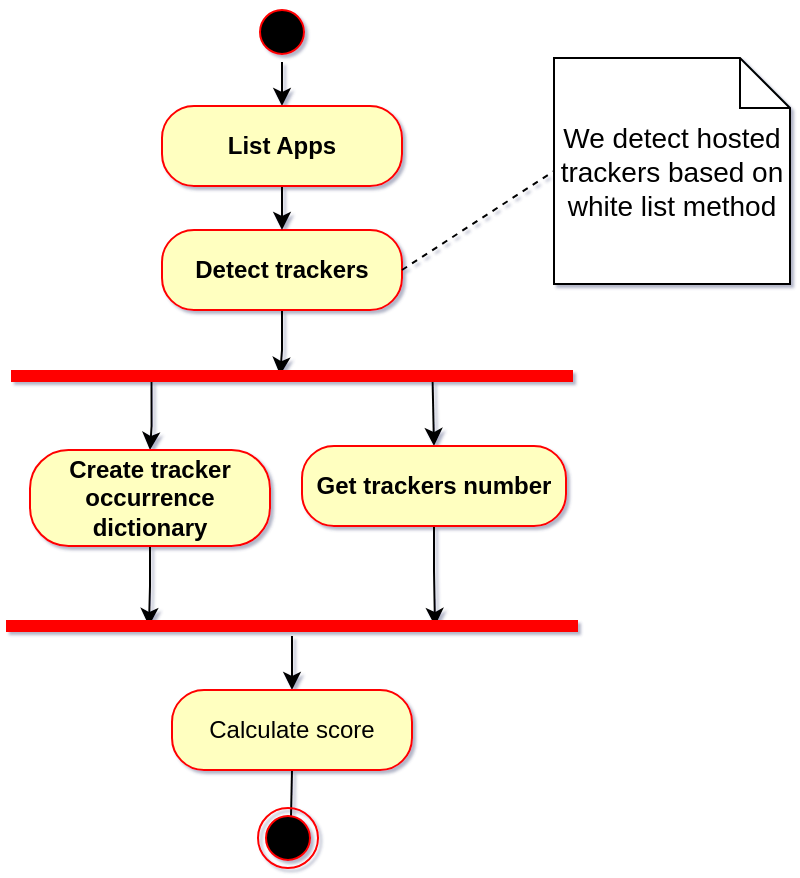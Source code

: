<mxfile version="16.5.6" type="github" pages="2">
  <diagram name="ActivityDiagram" id="e7e014a7-5840-1c2e-5031-d8a46d1fe8dd">
    <mxGraphModel dx="1033" dy="589" grid="0" gridSize="10" guides="1" tooltips="1" connect="1" arrows="1" fold="1" page="1" pageScale="1" pageWidth="1169" pageHeight="827" background="none" math="0" shadow="1">
      <root>
        <mxCell id="0" />
        <mxCell id="1" parent="0" />
        <mxCell id="20" value="" style="endArrow=open;strokeColor=#FF0000;endFill=1;rounded=0" parent="1" target="18" edge="1">
          <mxGeometry relative="1" as="geometry">
            <mxPoint x="334.5" y="478" as="sourcePoint" />
          </mxGeometry>
        </mxCell>
        <mxCell id="eUxNEI42pMunA3Mqbt3s-174" style="edgeStyle=orthogonalEdgeStyle;rounded=0;orthogonalLoop=1;jettySize=auto;html=1;entryX=0.5;entryY=0;entryDx=0;entryDy=0;" edge="1" parent="1" source="eUxNEI42pMunA3Mqbt3s-53" target="eUxNEI42pMunA3Mqbt3s-75">
          <mxGeometry relative="1" as="geometry" />
        </mxCell>
        <mxCell id="eUxNEI42pMunA3Mqbt3s-53" value="" style="ellipse;html=1;shape=startState;fillColor=#000000;strokeColor=#ff0000;" vertex="1" parent="1">
          <mxGeometry x="532" y="93" width="30" height="30" as="geometry" />
        </mxCell>
        <mxCell id="eUxNEI42pMunA3Mqbt3s-197" style="edgeStyle=orthogonalEdgeStyle;rounded=0;orthogonalLoop=1;jettySize=auto;html=1;entryX=0.479;entryY=0.453;entryDx=0;entryDy=0;entryPerimeter=0;" edge="1" parent="1" source="eUxNEI42pMunA3Mqbt3s-55" target="eUxNEI42pMunA3Mqbt3s-58">
          <mxGeometry relative="1" as="geometry" />
        </mxCell>
        <mxCell id="eUxNEI42pMunA3Mqbt3s-55" value="&lt;b&gt;Detect trackers&lt;/b&gt;" style="rounded=1;whiteSpace=wrap;html=1;arcSize=40;fontColor=#000000;fillColor=#ffffc0;strokeColor=#ff0000;shadow=0;" vertex="1" parent="1">
          <mxGeometry x="487" y="207" width="120" height="40" as="geometry" />
        </mxCell>
        <mxCell id="eUxNEI42pMunA3Mqbt3s-195" style="edgeStyle=orthogonalEdgeStyle;rounded=0;orthogonalLoop=1;jettySize=auto;html=1;exitX=0.25;exitY=0.5;exitDx=0;exitDy=0;exitPerimeter=0;" edge="1" parent="1" source="eUxNEI42pMunA3Mqbt3s-58" target="eUxNEI42pMunA3Mqbt3s-64">
          <mxGeometry relative="1" as="geometry" />
        </mxCell>
        <mxCell id="eUxNEI42pMunA3Mqbt3s-196" style="edgeStyle=orthogonalEdgeStyle;rounded=0;orthogonalLoop=1;jettySize=auto;html=1;exitX=0.75;exitY=0.5;exitDx=0;exitDy=0;exitPerimeter=0;entryX=0.5;entryY=0;entryDx=0;entryDy=0;" edge="1" parent="1" source="eUxNEI42pMunA3Mqbt3s-58" target="eUxNEI42pMunA3Mqbt3s-61">
          <mxGeometry relative="1" as="geometry" />
        </mxCell>
        <mxCell id="eUxNEI42pMunA3Mqbt3s-58" value="" style="shape=line;html=1;strokeWidth=6;strokeColor=#ff0000;shadow=0;" vertex="1" parent="1">
          <mxGeometry x="411.5" y="275" width="281" height="10" as="geometry" />
        </mxCell>
        <mxCell id="eUxNEI42pMunA3Mqbt3s-199" style="edgeStyle=orthogonalEdgeStyle;rounded=0;orthogonalLoop=1;jettySize=auto;html=1;entryX=0.75;entryY=0.5;entryDx=0;entryDy=0;entryPerimeter=0;fontSize=14;" edge="1" parent="1" source="eUxNEI42pMunA3Mqbt3s-61" target="eUxNEI42pMunA3Mqbt3s-181">
          <mxGeometry relative="1" as="geometry" />
        </mxCell>
        <mxCell id="eUxNEI42pMunA3Mqbt3s-61" value="&lt;b&gt;Get trackers number&lt;br&gt;&lt;/b&gt;" style="rounded=1;whiteSpace=wrap;html=1;arcSize=40;fontColor=#000000;fillColor=#ffffc0;strokeColor=#ff0000;shadow=0;" vertex="1" parent="1">
          <mxGeometry x="557" y="315" width="132" height="40" as="geometry" />
        </mxCell>
        <mxCell id="eUxNEI42pMunA3Mqbt3s-194" style="edgeStyle=orthogonalEdgeStyle;rounded=0;orthogonalLoop=1;jettySize=auto;html=1;entryX=0.25;entryY=0.5;entryDx=0;entryDy=0;entryPerimeter=0;" edge="1" parent="1" source="eUxNEI42pMunA3Mqbt3s-64" target="eUxNEI42pMunA3Mqbt3s-181">
          <mxGeometry relative="1" as="geometry" />
        </mxCell>
        <mxCell id="eUxNEI42pMunA3Mqbt3s-64" value="&lt;div&gt;&lt;br&gt;&lt;/div&gt;&lt;div&gt;&lt;br&gt;&lt;/div&gt;&lt;div align=&quot;center&quot;&gt;&lt;b&gt;Create tracker occurrence dictionary&lt;/b&gt;&lt;/div&gt;&lt;div&gt;&lt;b&gt;&lt;br&gt;&lt;/b&gt;&lt;/div&gt;&lt;div&gt;&lt;br&gt;&lt;/div&gt;" style="rounded=1;whiteSpace=wrap;html=1;arcSize=40;fontColor=#000000;fillColor=#ffffc0;strokeColor=#ff0000;shadow=0;" vertex="1" parent="1">
          <mxGeometry x="421" y="317" width="120" height="48" as="geometry" />
        </mxCell>
        <mxCell id="eUxNEI42pMunA3Mqbt3s-68" value="&lt;div&gt;&lt;font style=&quot;font-size: 14px&quot;&gt;We detect hosted trackers based on white list method&lt;/font&gt;&lt;/div&gt;&lt;div&gt;&lt;br&gt;&lt;/div&gt;" style="shape=note2;boundedLbl=1;whiteSpace=wrap;html=1;size=25;verticalAlign=top;align=center;shadow=0;" vertex="1" parent="1">
          <mxGeometry x="683" y="121" width="118" height="113" as="geometry" />
        </mxCell>
        <mxCell id="eUxNEI42pMunA3Mqbt3s-175" style="edgeStyle=orthogonalEdgeStyle;rounded=0;orthogonalLoop=1;jettySize=auto;html=1;entryX=0.5;entryY=0;entryDx=0;entryDy=0;" edge="1" parent="1" source="eUxNEI42pMunA3Mqbt3s-75" target="eUxNEI42pMunA3Mqbt3s-55">
          <mxGeometry relative="1" as="geometry" />
        </mxCell>
        <mxCell id="eUxNEI42pMunA3Mqbt3s-75" value="&lt;b&gt;List Apps&lt;/b&gt;" style="rounded=1;whiteSpace=wrap;html=1;arcSize=40;fontColor=#000000;fillColor=#ffffc0;strokeColor=#ff0000;shadow=0;" vertex="1" parent="1">
          <mxGeometry x="487" y="145" width="120" height="40" as="geometry" />
        </mxCell>
        <mxCell id="eUxNEI42pMunA3Mqbt3s-173" value="" style="html=1;labelBackgroundColor=#ffffff;endArrow=none;endFill=0;jettySize=auto;orthogonalLoop=1;strokeWidth=1;dashed=1;fontSize=14;rounded=0;exitX=1;exitY=0.5;exitDx=0;exitDy=0;entryX=0;entryY=0.5;entryDx=0;entryDy=0;entryPerimeter=0;" edge="1" parent="1" source="eUxNEI42pMunA3Mqbt3s-55" target="eUxNEI42pMunA3Mqbt3s-68">
          <mxGeometry width="60" height="60" relative="1" as="geometry">
            <mxPoint x="783" y="202" as="sourcePoint" />
            <mxPoint x="843" y="142" as="targetPoint" />
          </mxGeometry>
        </mxCell>
        <mxCell id="eUxNEI42pMunA3Mqbt3s-190" style="edgeStyle=orthogonalEdgeStyle;rounded=0;orthogonalLoop=1;jettySize=auto;html=1;" edge="1" parent="1" source="eUxNEI42pMunA3Mqbt3s-181" target="eUxNEI42pMunA3Mqbt3s-183">
          <mxGeometry relative="1" as="geometry" />
        </mxCell>
        <mxCell id="eUxNEI42pMunA3Mqbt3s-181" value="" style="shape=line;html=1;strokeWidth=6;strokeColor=#ff0000;shadow=0;" vertex="1" parent="1">
          <mxGeometry x="409" y="400" width="286" height="10" as="geometry" />
        </mxCell>
        <mxCell id="eUxNEI42pMunA3Mqbt3s-189" style="edgeStyle=orthogonalEdgeStyle;rounded=0;orthogonalLoop=1;jettySize=auto;html=1;exitX=0.5;exitY=1;exitDx=0;exitDy=0;entryX=0.543;entryY=0.51;entryDx=0;entryDy=0;entryPerimeter=0;" edge="1" parent="1" source="eUxNEI42pMunA3Mqbt3s-183" target="eUxNEI42pMunA3Mqbt3s-185">
          <mxGeometry relative="1" as="geometry" />
        </mxCell>
        <mxCell id="eUxNEI42pMunA3Mqbt3s-183" value="Calculate score" style="rounded=1;whiteSpace=wrap;html=1;arcSize=40;fontColor=#000000;fillColor=#ffffc0;strokeColor=#ff0000;shadow=0;" vertex="1" parent="1">
          <mxGeometry x="492" y="437" width="120" height="40" as="geometry" />
        </mxCell>
        <mxCell id="eUxNEI42pMunA3Mqbt3s-185" value="" style="ellipse;html=1;shape=endState;fillColor=#000000;strokeColor=#ff0000;shadow=0;" vertex="1" parent="1">
          <mxGeometry x="535" y="496" width="30" height="30" as="geometry" />
        </mxCell>
      </root>
    </mxGraphModel>
  </diagram>
  <diagram id="JTeZN9q3ygaBYMiAIzWL" name="Class diagram">
    <mxGraphModel dx="878" dy="501" grid="0" gridSize="10" guides="1" tooltips="1" connect="1" arrows="1" fold="1" page="1" pageScale="1" pageWidth="1169" pageHeight="827" math="0" shadow="0">
      <root>
        <mxCell id="ODLD4b_imWmEoW6CPB79-0" />
        <mxCell id="ODLD4b_imWmEoW6CPB79-1" parent="ODLD4b_imWmEoW6CPB79-0" />
        <mxCell id="ODLD4b_imWmEoW6CPB79-2" value="Android device" style="swimlane;fontStyle=0;childLayout=stackLayout;horizontal=1;startSize=26;fillColor=none;horizontalStack=0;resizeParent=1;resizeParentMax=0;resizeLast=0;collapsible=1;marginBottom=0;shadow=0;fontSize=14;" vertex="1" parent="ODLD4b_imWmEoW6CPB79-1">
          <mxGeometry x="421" y="86" width="140" height="52" as="geometry" />
        </mxCell>
        <mxCell id="ODLD4b_imWmEoW6CPB79-6" value="Tracker" style="swimlane;fontStyle=0;childLayout=stackLayout;horizontal=1;startSize=26;fillColor=none;horizontalStack=0;resizeParent=1;resizeParentMax=0;resizeLast=0;collapsible=1;marginBottom=0;shadow=0;fontSize=14;" vertex="1" parent="ODLD4b_imWmEoW6CPB79-1">
          <mxGeometry x="690" y="356" width="140" height="52" as="geometry" />
        </mxCell>
        <mxCell id="ODLD4b_imWmEoW6CPB79-7" value="Android application" style="swimlane;fontStyle=0;childLayout=stackLayout;horizontal=1;startSize=26;fillColor=none;horizontalStack=0;resizeParent=1;resizeParentMax=0;resizeLast=0;collapsible=1;marginBottom=0;shadow=0;fontSize=14;" vertex="1" parent="ODLD4b_imWmEoW6CPB79-1">
          <mxGeometry x="421" y="256" width="140" height="52" as="geometry" />
        </mxCell>
        <mxCell id="ODLD4b_imWmEoW6CPB79-9" value="Dengerous permission" style="swimlane;fontStyle=0;childLayout=stackLayout;horizontal=1;startSize=26;fillColor=none;horizontalStack=0;resizeParent=1;resizeParentMax=0;resizeLast=0;collapsible=1;marginBottom=0;shadow=0;fontSize=14;" vertex="1" parent="ODLD4b_imWmEoW6CPB79-1">
          <mxGeometry x="172" y="341" width="154" height="59" as="geometry" />
        </mxCell>
        <mxCell id="ODLD4b_imWmEoW6CPB79-10" value="Permission" style="swimlane;fontStyle=0;childLayout=stackLayout;horizontal=1;startSize=26;fillColor=none;horizontalStack=0;resizeParent=1;resizeParentMax=0;resizeLast=0;collapsible=1;marginBottom=0;shadow=0;fontSize=14;" vertex="1" parent="ODLD4b_imWmEoW6CPB79-1">
          <mxGeometry x="352" y="414" width="140" height="52" as="geometry" />
        </mxCell>
      </root>
    </mxGraphModel>
  </diagram>
</mxfile>
